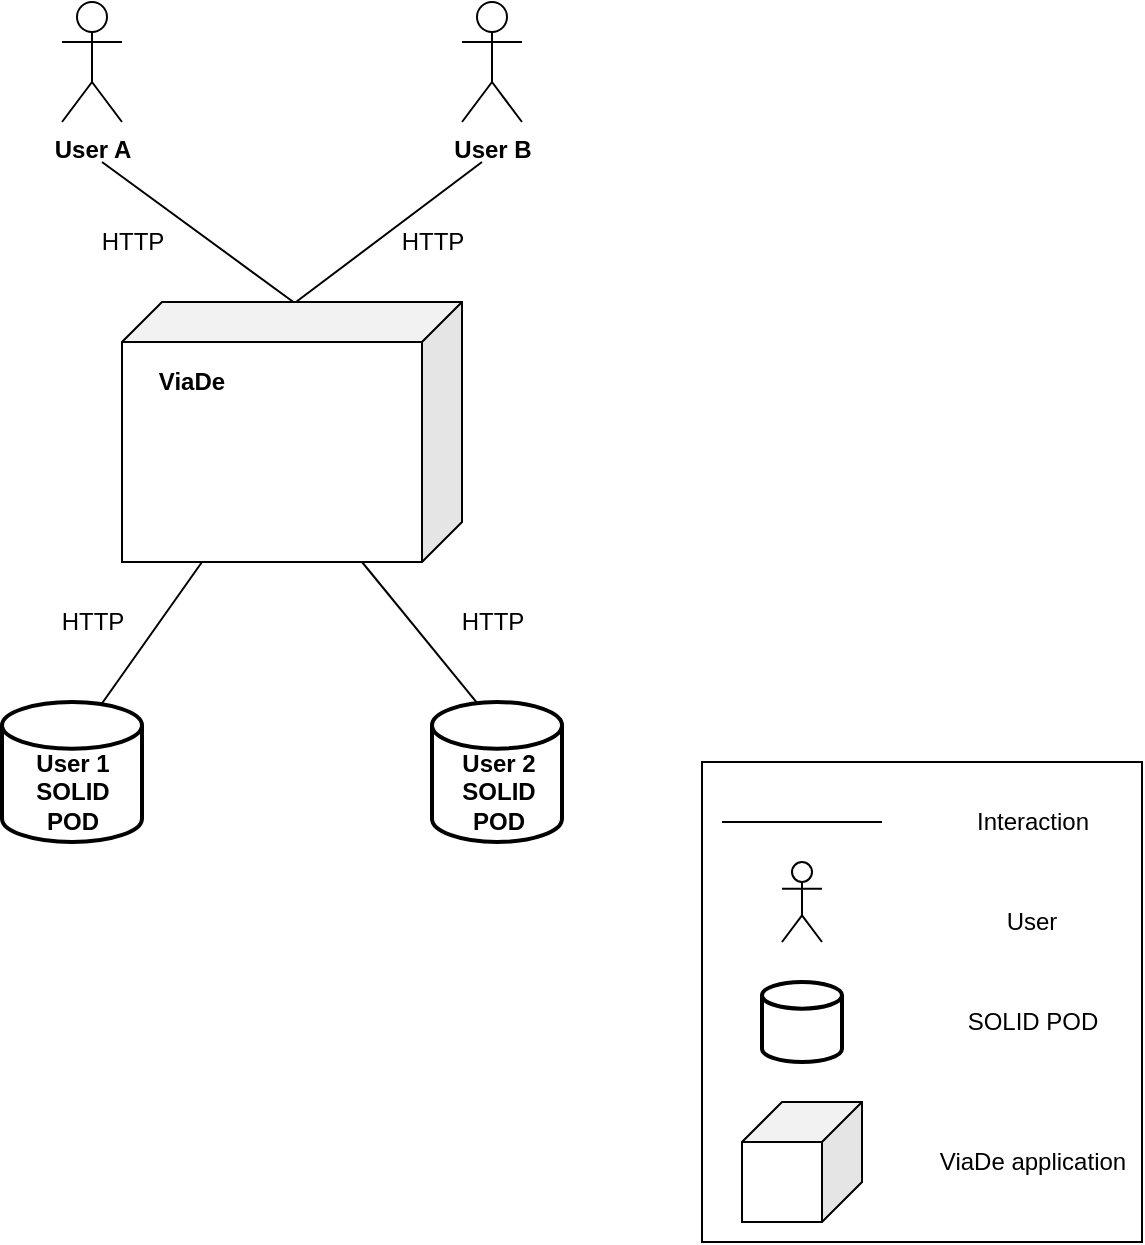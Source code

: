 <mxfile version="12.7.9" type="device"><diagram id="U5pJwuRSoSWGOM118-kj" name="Page-1"><mxGraphModel dx="782" dy="432" grid="1" gridSize="10" guides="1" tooltips="1" connect="1" arrows="1" fold="1" page="1" pageScale="1" pageWidth="827" pageHeight="1169" math="0" shadow="0"><root><mxCell id="0"/><mxCell id="1" parent="0"/><mxCell id="0kXkNBiSIqUF1e1caW1n-3" value="&lt;div&gt;&lt;b&gt;User A&lt;br&gt;&lt;/b&gt;&lt;/div&gt;" style="shape=umlActor;verticalLabelPosition=bottom;labelBackgroundColor=#ffffff;verticalAlign=top;html=1;" parent="1" vertex="1"><mxGeometry x="260" y="90" width="30" height="60" as="geometry"/></mxCell><mxCell id="0kXkNBiSIqUF1e1caW1n-4" value="User B" style="shape=umlActor;verticalLabelPosition=bottom;labelBackgroundColor=#ffffff;verticalAlign=top;html=1;align=center;fontStyle=1" parent="1" vertex="1"><mxGeometry x="460" y="90" width="30" height="60" as="geometry"/></mxCell><mxCell id="0kXkNBiSIqUF1e1caW1n-12" value="" style="shape=cube;whiteSpace=wrap;html=1;boundedLbl=1;backgroundOutline=1;darkOpacity=0.05;darkOpacity2=0.1;align=center;direction=east;flipH=1;" parent="1" vertex="1"><mxGeometry x="290" y="240" width="170" height="130" as="geometry"/></mxCell><mxCell id="0kXkNBiSIqUF1e1caW1n-13" value="" style="endArrow=none;html=1;exitX=0.497;exitY=-0.001;exitDx=0;exitDy=0;exitPerimeter=0;" parent="1" source="0kXkNBiSIqUF1e1caW1n-12" edge="1"><mxGeometry width="50" height="50" relative="1" as="geometry"><mxPoint x="375" y="239" as="sourcePoint"/><mxPoint x="280" y="170" as="targetPoint"/></mxGeometry></mxCell><mxCell id="0kXkNBiSIqUF1e1caW1n-14" value="" style="endArrow=none;html=1;" parent="1" edge="1"><mxGeometry width="50" height="50" relative="1" as="geometry"><mxPoint x="377" y="240" as="sourcePoint"/><mxPoint x="470" y="170" as="targetPoint"/></mxGeometry></mxCell><mxCell id="0kXkNBiSIqUF1e1caW1n-15" value="ViaDe" style="text;html=1;strokeColor=none;fillColor=none;align=center;verticalAlign=middle;whiteSpace=wrap;rounded=0;fontStyle=1" parent="1" vertex="1"><mxGeometry x="300" y="270" width="50" height="20" as="geometry"/></mxCell><mxCell id="0kXkNBiSIqUF1e1caW1n-17" value="HTTP" style="text;html=1;align=center;verticalAlign=middle;resizable=0;points=[];autosize=1;" parent="1" vertex="1"><mxGeometry x="270" y="200" width="50" height="20" as="geometry"/></mxCell><mxCell id="0kXkNBiSIqUF1e1caW1n-20" value="HTTP" style="text;html=1;align=center;verticalAlign=middle;resizable=0;points=[];autosize=1;" parent="1" vertex="1"><mxGeometry x="420" y="200" width="50" height="20" as="geometry"/></mxCell><mxCell id="0kXkNBiSIqUF1e1caW1n-22" value="" style="strokeWidth=2;html=1;shape=mxgraph.flowchart.database;whiteSpace=wrap;align=center;" parent="1" vertex="1"><mxGeometry x="230" y="440" width="70" height="70" as="geometry"/></mxCell><mxCell id="0kXkNBiSIqUF1e1caW1n-23" value="" style="strokeWidth=2;html=1;shape=mxgraph.flowchart.database;whiteSpace=wrap;align=center;" parent="1" vertex="1"><mxGeometry x="445" y="440" width="65" height="70" as="geometry"/></mxCell><mxCell id="0kXkNBiSIqUF1e1caW1n-24" value="&lt;div&gt;User 1 &lt;br&gt;&lt;/div&gt;&lt;div&gt;SOLID &lt;br&gt;&lt;/div&gt;&lt;div&gt;POD&lt;/div&gt;" style="text;html=1;align=center;verticalAlign=middle;resizable=0;points=[];autosize=1;fontStyle=1" parent="1" vertex="1"><mxGeometry x="240" y="460" width="50" height="50" as="geometry"/></mxCell><mxCell id="0kXkNBiSIqUF1e1caW1n-25" value="&lt;div&gt;User 2 &lt;br&gt;&lt;/div&gt;&lt;div&gt;SOLID &lt;br&gt;&lt;/div&gt;&lt;div&gt;POD&lt;/div&gt;" style="text;html=1;align=center;verticalAlign=middle;resizable=0;points=[];autosize=1;fontStyle=1" parent="1" vertex="1"><mxGeometry x="452.5" y="460" width="50" height="50" as="geometry"/></mxCell><mxCell id="0kXkNBiSIqUF1e1caW1n-26" value="" style="endArrow=none;html=1;exitX=0.71;exitY=0.016;exitDx=0;exitDy=0;exitPerimeter=0;" parent="1" source="0kXkNBiSIqUF1e1caW1n-22" edge="1"><mxGeometry width="50" height="50" relative="1" as="geometry"><mxPoint x="280" y="438" as="sourcePoint"/><mxPoint x="330" y="370" as="targetPoint"/></mxGeometry></mxCell><mxCell id="0kXkNBiSIqUF1e1caW1n-27" value="" style="endArrow=none;html=1;exitX=0.345;exitY=0.004;exitDx=0;exitDy=0;exitPerimeter=0;" parent="1" source="0kXkNBiSIqUF1e1caW1n-23" edge="1"><mxGeometry width="50" height="50" relative="1" as="geometry"><mxPoint x="360" y="420" as="sourcePoint"/><mxPoint x="410" y="370" as="targetPoint"/></mxGeometry></mxCell><mxCell id="0kXkNBiSIqUF1e1caW1n-28" value="HTTP" style="text;html=1;align=center;verticalAlign=middle;resizable=0;points=[];autosize=1;" parent="1" vertex="1"><mxGeometry x="450" y="390" width="50" height="20" as="geometry"/></mxCell><mxCell id="0kXkNBiSIqUF1e1caW1n-29" value="HTTP" style="text;html=1;align=center;verticalAlign=middle;resizable=0;points=[];autosize=1;" parent="1" vertex="1"><mxGeometry x="250" y="390" width="50" height="20" as="geometry"/></mxCell><mxCell id="0kXkNBiSIqUF1e1caW1n-31" value="" style="rounded=0;whiteSpace=wrap;html=1;align=center;" parent="1" vertex="1"><mxGeometry x="580" y="470" width="220" height="240" as="geometry"/></mxCell><mxCell id="0kXkNBiSIqUF1e1caW1n-32" value="" style="endArrow=none;html=1;" parent="1" edge="1"><mxGeometry width="50" height="50" relative="1" as="geometry"><mxPoint x="590" y="500" as="sourcePoint"/><mxPoint x="670" y="500" as="targetPoint"/></mxGeometry></mxCell><mxCell id="0kXkNBiSIqUF1e1caW1n-33" value="Interaction" style="text;html=1;align=center;verticalAlign=middle;resizable=0;points=[];autosize=1;" parent="1" vertex="1"><mxGeometry x="710" y="490" width="70" height="20" as="geometry"/></mxCell><mxCell id="0kXkNBiSIqUF1e1caW1n-36" value="" style="shape=umlActor;verticalLabelPosition=bottom;labelBackgroundColor=#ffffff;verticalAlign=top;html=1;outlineConnect=0;align=center;" parent="1" vertex="1"><mxGeometry x="620" y="520" width="20" height="40" as="geometry"/></mxCell><mxCell id="0kXkNBiSIqUF1e1caW1n-37" value="User" style="text;html=1;strokeColor=none;fillColor=none;align=center;verticalAlign=middle;whiteSpace=wrap;rounded=0;" parent="1" vertex="1"><mxGeometry x="725" y="540" width="40" height="20" as="geometry"/></mxCell><mxCell id="0kXkNBiSIqUF1e1caW1n-41" value="" style="strokeWidth=2;html=1;shape=mxgraph.flowchart.database;whiteSpace=wrap;align=center;" parent="1" vertex="1"><mxGeometry x="610" y="580" width="40" height="40" as="geometry"/></mxCell><mxCell id="0kXkNBiSIqUF1e1caW1n-42" value="SOLID POD" style="text;html=1;align=center;verticalAlign=middle;resizable=0;points=[];autosize=1;" parent="1" vertex="1"><mxGeometry x="705" y="590" width="80" height="20" as="geometry"/></mxCell><mxCell id="0kXkNBiSIqUF1e1caW1n-43" value="" style="shape=cube;whiteSpace=wrap;html=1;boundedLbl=1;backgroundOutline=1;darkOpacity=0.05;darkOpacity2=0.1;align=center;direction=east;flipH=1;" parent="1" vertex="1"><mxGeometry x="600" y="640" width="60" height="60" as="geometry"/></mxCell><mxCell id="0kXkNBiSIqUF1e1caW1n-44" value="ViaDe application" style="text;html=1;align=center;verticalAlign=middle;resizable=0;points=[];autosize=1;" parent="1" vertex="1"><mxGeometry x="690" y="660" width="110" height="20" as="geometry"/></mxCell></root></mxGraphModel></diagram></mxfile>